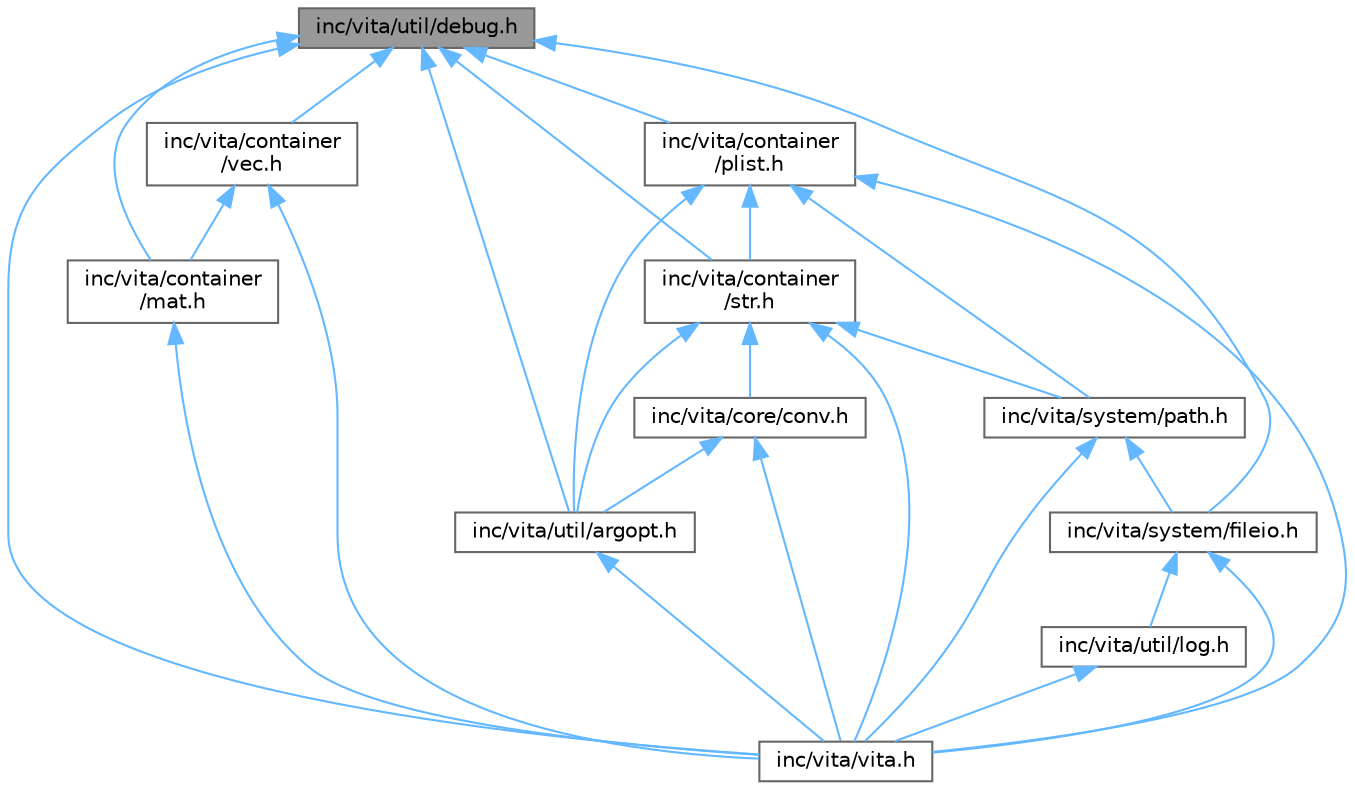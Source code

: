 digraph "inc/vita/util/debug.h"
{
 // LATEX_PDF_SIZE
  bgcolor="transparent";
  edge [fontname=Helvetica,fontsize=10,labelfontname=Helvetica,labelfontsize=10];
  node [fontname=Helvetica,fontsize=10,shape=box,height=0.2,width=0.4];
  Node1 [label="inc/vita/util/debug.h",height=0.2,width=0.4,color="gray40", fillcolor="grey60", style="filled", fontcolor="black",tooltip=" "];
  Node1 -> Node2 [dir="back",color="steelblue1",style="solid"];
  Node2 [label="inc/vita/container\l/mat.h",height=0.2,width=0.4,color="grey40", fillcolor="white", style="filled",URL="$mat_8h.html",tooltip=" "];
  Node2 -> Node3 [dir="back",color="steelblue1",style="solid"];
  Node3 [label="inc/vita/vita.h",height=0.2,width=0.4,color="grey40", fillcolor="white", style="filled",URL="$vita_8h.html",tooltip=" "];
  Node1 -> Node4 [dir="back",color="steelblue1",style="solid"];
  Node4 [label="inc/vita/container\l/plist.h",height=0.2,width=0.4,color="grey40", fillcolor="white", style="filled",URL="$plist_8h.html",tooltip=" "];
  Node4 -> Node5 [dir="back",color="steelblue1",style="solid"];
  Node5 [label="inc/vita/container\l/str.h",height=0.2,width=0.4,color="grey40", fillcolor="white", style="filled",URL="$str_8h.html",tooltip=" "];
  Node5 -> Node6 [dir="back",color="steelblue1",style="solid"];
  Node6 [label="inc/vita/core/conv.h",height=0.2,width=0.4,color="grey40", fillcolor="white", style="filled",URL="$conv_8h.html",tooltip=" "];
  Node6 -> Node7 [dir="back",color="steelblue1",style="solid"];
  Node7 [label="inc/vita/util/argopt.h",height=0.2,width=0.4,color="grey40", fillcolor="white", style="filled",URL="$argopt_8h.html",tooltip=" "];
  Node7 -> Node3 [dir="back",color="steelblue1",style="solid"];
  Node6 -> Node3 [dir="back",color="steelblue1",style="solid"];
  Node5 -> Node8 [dir="back",color="steelblue1",style="solid"];
  Node8 [label="inc/vita/system/path.h",height=0.2,width=0.4,color="grey40", fillcolor="white", style="filled",URL="$path_8h.html",tooltip=" "];
  Node8 -> Node9 [dir="back",color="steelblue1",style="solid"];
  Node9 [label="inc/vita/system/fileio.h",height=0.2,width=0.4,color="grey40", fillcolor="white", style="filled",URL="$fileio_8h.html",tooltip=" "];
  Node9 -> Node10 [dir="back",color="steelblue1",style="solid"];
  Node10 [label="inc/vita/util/log.h",height=0.2,width=0.4,color="grey40", fillcolor="white", style="filled",URL="$log_8h.html",tooltip=" "];
  Node10 -> Node3 [dir="back",color="steelblue1",style="solid"];
  Node9 -> Node3 [dir="back",color="steelblue1",style="solid"];
  Node8 -> Node3 [dir="back",color="steelblue1",style="solid"];
  Node5 -> Node7 [dir="back",color="steelblue1",style="solid"];
  Node5 -> Node3 [dir="back",color="steelblue1",style="solid"];
  Node4 -> Node8 [dir="back",color="steelblue1",style="solid"];
  Node4 -> Node7 [dir="back",color="steelblue1",style="solid"];
  Node4 -> Node3 [dir="back",color="steelblue1",style="solid"];
  Node1 -> Node5 [dir="back",color="steelblue1",style="solid"];
  Node1 -> Node11 [dir="back",color="steelblue1",style="solid"];
  Node11 [label="inc/vita/container\l/vec.h",height=0.2,width=0.4,color="grey40", fillcolor="white", style="filled",URL="$vec_8h.html",tooltip=" "];
  Node11 -> Node2 [dir="back",color="steelblue1",style="solid"];
  Node11 -> Node3 [dir="back",color="steelblue1",style="solid"];
  Node1 -> Node9 [dir="back",color="steelblue1",style="solid"];
  Node1 -> Node7 [dir="back",color="steelblue1",style="solid"];
  Node1 -> Node3 [dir="back",color="steelblue1",style="solid"];
}

